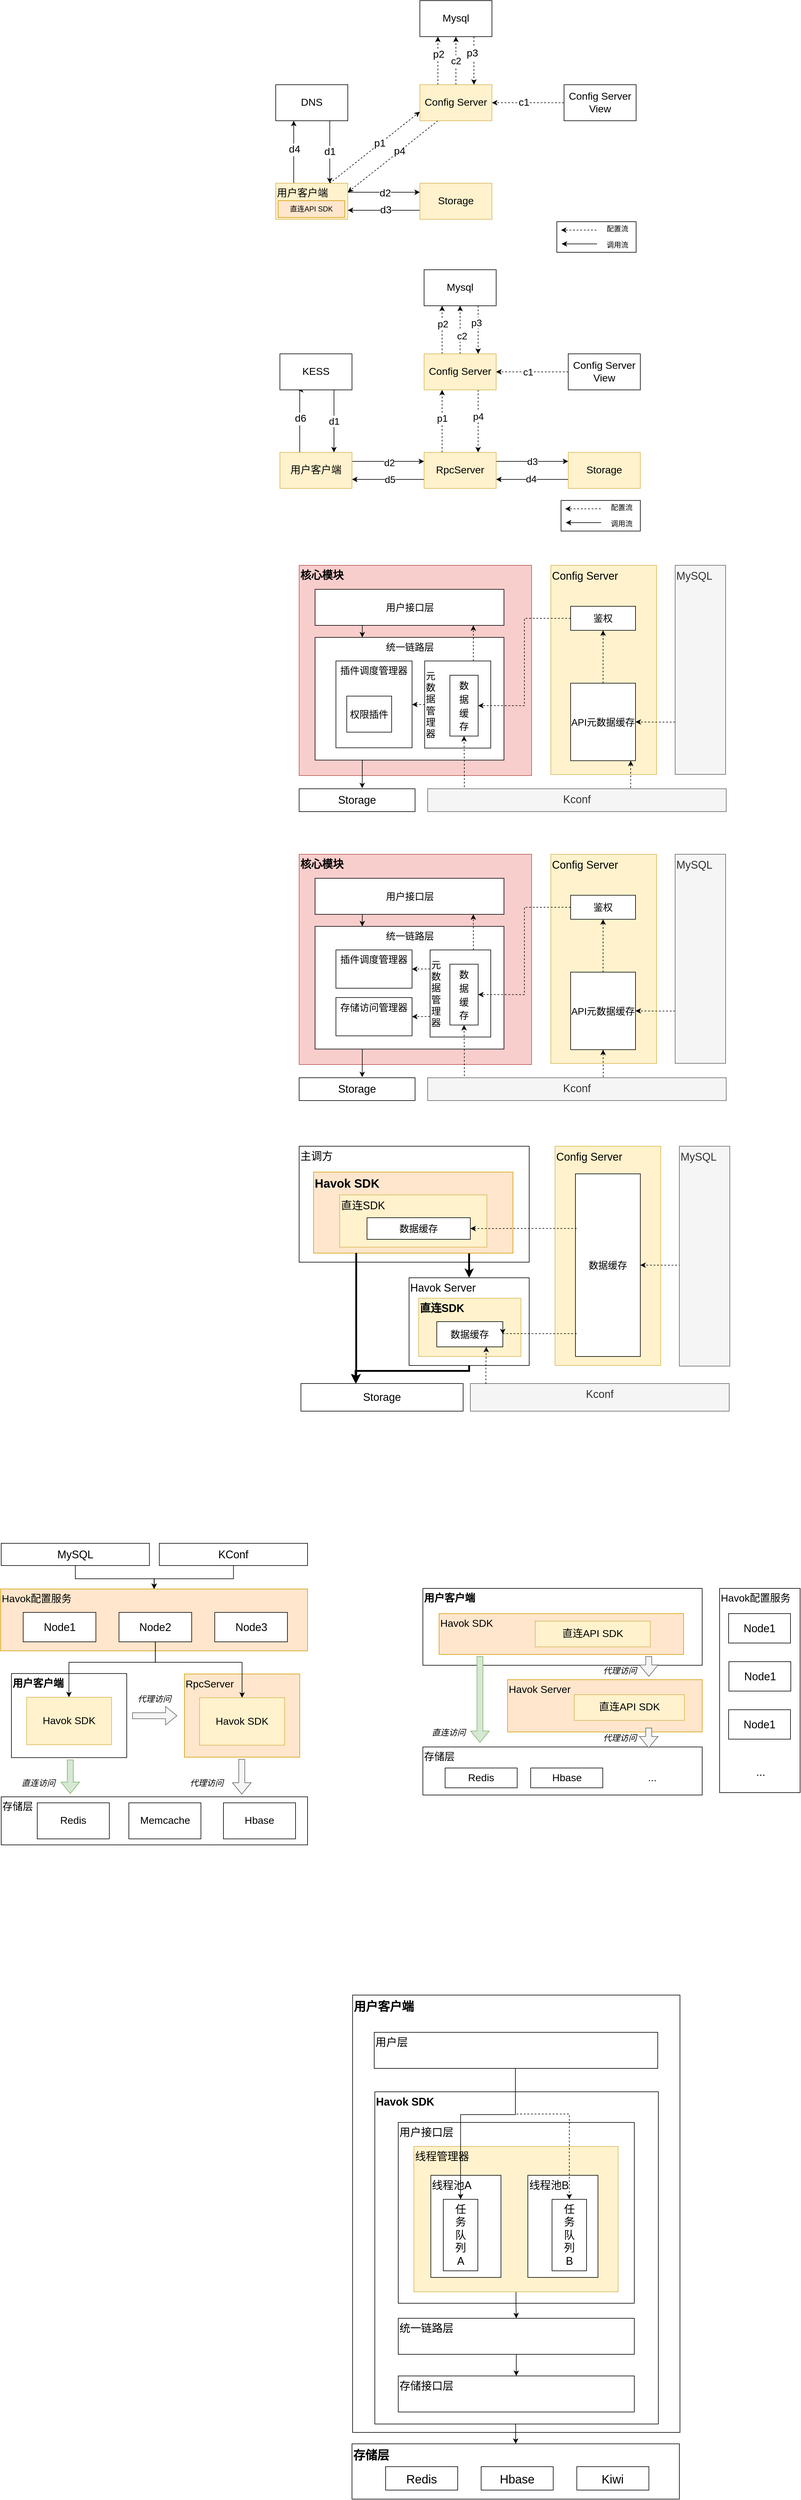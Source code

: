 <mxfile version="17.4.6" type="github">
  <diagram id="6a731a19-8d31-9384-78a2-239565b7b9f0" name="Page-1">
    <mxGraphModel dx="2327" dy="905" grid="0" gridSize="10" guides="1" tooltips="1" connect="1" arrows="1" fold="1" page="0" pageScale="1" pageWidth="1169" pageHeight="827" background="none" math="0" shadow="0">
      <root>
        <mxCell id="0" />
        <mxCell id="1" parent="0" />
        <mxCell id="6o36U2D6VR-3sPyrgqZQ-185" value="用户客户端" style="rounded=0;whiteSpace=wrap;html=1;fontSize=20;verticalAlign=top;fontStyle=1;align=left;" vertex="1" parent="1">
          <mxGeometry x="134" y="3327" width="545" height="728" as="geometry" />
        </mxCell>
        <mxCell id="6o36U2D6VR-3sPyrgqZQ-184" style="edgeStyle=orthogonalEdgeStyle;rounded=0;orthogonalLoop=1;jettySize=auto;html=1;exitX=0.5;exitY=1;exitDx=0;exitDy=0;entryX=0.5;entryY=0;entryDx=0;entryDy=0;fontSize=18;strokeWidth=1;" edge="1" parent="1" source="6o36U2D6VR-3sPyrgqZQ-182" target="6o36U2D6VR-3sPyrgqZQ-183">
          <mxGeometry relative="1" as="geometry" />
        </mxCell>
        <mxCell id="6o36U2D6VR-3sPyrgqZQ-182" value="&lt;b&gt;Havok SDK&lt;/b&gt;" style="rounded=0;whiteSpace=wrap;html=1;fontSize=18;verticalAlign=top;align=left;" vertex="1" parent="1">
          <mxGeometry x="171" y="3488" width="472" height="553" as="geometry" />
        </mxCell>
        <mxCell id="6o36U2D6VR-3sPyrgqZQ-162" value="用户接口层" style="rounded=0;whiteSpace=wrap;html=1;fontSize=18;verticalAlign=top;align=left;" vertex="1" parent="1">
          <mxGeometry x="210" y="3539" width="393" height="301" as="geometry" />
        </mxCell>
        <mxCell id="6o36U2D6VR-3sPyrgqZQ-83" value="主调方" style="rounded=0;whiteSpace=wrap;html=1;fontSize=18;align=left;verticalAlign=top;" vertex="1" parent="1">
          <mxGeometry x="45" y="1914" width="383" height="193" as="geometry" />
        </mxCell>
        <mxCell id="ny1TaBV2R8IBMffitDcm-5" value="" style="rounded=0;whiteSpace=wrap;html=1;" parent="1" vertex="1">
          <mxGeometry x="481" y="839" width="132" height="51" as="geometry" />
        </mxCell>
        <mxCell id="wBIS5orwxucfIh2n_rTm-1786" style="edgeStyle=orthogonalEdgeStyle;rounded=0;orthogonalLoop=1;jettySize=auto;html=1;exitX=0.25;exitY=0;exitDx=0;exitDy=0;entryX=0.25;entryY=1;entryDx=0;entryDy=0;fontSize=17;" parent="1" source="wBIS5orwxucfIh2n_rTm-1779" target="wBIS5orwxucfIh2n_rTm-1780" edge="1">
          <mxGeometry relative="1" as="geometry" />
        </mxCell>
        <mxCell id="wBIS5orwxucfIh2n_rTm-1798" value="d4" style="edgeLabel;html=1;align=center;verticalAlign=middle;resizable=0;points=[];fontSize=17;" parent="wBIS5orwxucfIh2n_rTm-1786" vertex="1" connectable="0">
          <mxGeometry x="0.077" y="-1" relative="1" as="geometry">
            <mxPoint as="offset" />
          </mxGeometry>
        </mxCell>
        <mxCell id="wBIS5orwxucfIh2n_rTm-1788" style="edgeStyle=orthogonalEdgeStyle;rounded=0;orthogonalLoop=1;jettySize=auto;html=1;exitX=1;exitY=0.25;exitDx=0;exitDy=0;entryX=0;entryY=0.25;entryDx=0;entryDy=0;fontSize=17;" parent="1" source="wBIS5orwxucfIh2n_rTm-1779" target="wBIS5orwxucfIh2n_rTm-1782" edge="1">
          <mxGeometry relative="1" as="geometry" />
        </mxCell>
        <mxCell id="wBIS5orwxucfIh2n_rTm-1804" value="d2" style="edgeLabel;html=1;align=center;verticalAlign=middle;resizable=0;points=[];fontSize=17;" parent="wBIS5orwxucfIh2n_rTm-1788" vertex="1" connectable="0">
          <mxGeometry x="0.033" y="-2" relative="1" as="geometry">
            <mxPoint as="offset" />
          </mxGeometry>
        </mxCell>
        <mxCell id="wBIS5orwxucfIh2n_rTm-1790" style="rounded=0;orthogonalLoop=1;jettySize=auto;html=1;exitX=0.75;exitY=0;exitDx=0;exitDy=0;entryX=0;entryY=0.75;entryDx=0;entryDy=0;fontSize=17;dashed=1;" parent="1" source="wBIS5orwxucfIh2n_rTm-1779" target="wBIS5orwxucfIh2n_rTm-1781" edge="1">
          <mxGeometry relative="1" as="geometry" />
        </mxCell>
        <mxCell id="wBIS5orwxucfIh2n_rTm-1799" value="p1" style="edgeLabel;html=1;align=center;verticalAlign=middle;resizable=0;points=[];fontSize=17;" parent="wBIS5orwxucfIh2n_rTm-1790" vertex="1" connectable="0">
          <mxGeometry x="0.108" relative="1" as="geometry">
            <mxPoint as="offset" />
          </mxGeometry>
        </mxCell>
        <mxCell id="wBIS5orwxucfIh2n_rTm-1779" value="用户客户端" style="rounded=0;whiteSpace=wrap;html=1;fontSize=17;fillColor=#fff2cc;strokeColor=#d6b656;verticalAlign=top;align=left;" parent="1" vertex="1">
          <mxGeometry x="6" y="311" width="120" height="60" as="geometry" />
        </mxCell>
        <mxCell id="wBIS5orwxucfIh2n_rTm-1793" value="d1" style="edgeStyle=none;rounded=0;orthogonalLoop=1;jettySize=auto;html=1;exitX=0.75;exitY=1;exitDx=0;exitDy=0;entryX=0.75;entryY=0;entryDx=0;entryDy=0;fontSize=17;" parent="1" source="wBIS5orwxucfIh2n_rTm-1780" target="wBIS5orwxucfIh2n_rTm-1779" edge="1">
          <mxGeometry relative="1" as="geometry" />
        </mxCell>
        <mxCell id="wBIS5orwxucfIh2n_rTm-1780" value="DNS" style="rounded=0;whiteSpace=wrap;html=1;fontSize=17;" parent="1" vertex="1">
          <mxGeometry x="6" y="147" width="120" height="60" as="geometry" />
        </mxCell>
        <mxCell id="wBIS5orwxucfIh2n_rTm-1791" style="edgeStyle=none;rounded=0;orthogonalLoop=1;jettySize=auto;html=1;exitX=0.25;exitY=1;exitDx=0;exitDy=0;entryX=1;entryY=0.25;entryDx=0;entryDy=0;fontSize=17;dashed=1;" parent="1" source="wBIS5orwxucfIh2n_rTm-1781" target="wBIS5orwxucfIh2n_rTm-1779" edge="1">
          <mxGeometry relative="1" as="geometry" />
        </mxCell>
        <mxCell id="wBIS5orwxucfIh2n_rTm-1803" value="p4" style="edgeLabel;html=1;align=center;verticalAlign=middle;resizable=0;points=[];fontSize=17;" parent="wBIS5orwxucfIh2n_rTm-1791" vertex="1" connectable="0">
          <mxGeometry x="-0.137" relative="1" as="geometry">
            <mxPoint y="-1" as="offset" />
          </mxGeometry>
        </mxCell>
        <mxCell id="wBIS5orwxucfIh2n_rTm-1794" style="edgeStyle=none;rounded=0;orthogonalLoop=1;jettySize=auto;html=1;exitX=0.25;exitY=0;exitDx=0;exitDy=0;entryX=0.25;entryY=1;entryDx=0;entryDy=0;fontSize=17;dashed=1;" parent="1" source="wBIS5orwxucfIh2n_rTm-1781" target="wBIS5orwxucfIh2n_rTm-1784" edge="1">
          <mxGeometry relative="1" as="geometry" />
        </mxCell>
        <mxCell id="wBIS5orwxucfIh2n_rTm-1801" value="p2" style="edgeLabel;html=1;align=center;verticalAlign=middle;resizable=0;points=[];fontSize=17;" parent="wBIS5orwxucfIh2n_rTm-1794" vertex="1" connectable="0">
          <mxGeometry x="0.25" y="-1" relative="1" as="geometry">
            <mxPoint as="offset" />
          </mxGeometry>
        </mxCell>
        <mxCell id="ny1TaBV2R8IBMffitDcm-15" value="c2" style="edgeStyle=orthogonalEdgeStyle;rounded=0;orthogonalLoop=1;jettySize=auto;html=1;entryX=0.5;entryY=1;entryDx=0;entryDy=0;dashed=1;fontSize=16;strokeColor=#000000;" parent="1" source="wBIS5orwxucfIh2n_rTm-1781" target="wBIS5orwxucfIh2n_rTm-1784" edge="1">
          <mxGeometry relative="1" as="geometry">
            <Array as="points">
              <mxPoint x="306" y="99" />
              <mxPoint x="306" y="99" />
            </Array>
          </mxGeometry>
        </mxCell>
        <mxCell id="wBIS5orwxucfIh2n_rTm-1781" value="Config Server" style="rounded=0;whiteSpace=wrap;html=1;fontSize=17;fillColor=#fff2cc;strokeColor=#d6b656;" parent="1" vertex="1">
          <mxGeometry x="246" y="147" width="120" height="60" as="geometry" />
        </mxCell>
        <mxCell id="wBIS5orwxucfIh2n_rTm-1789" style="edgeStyle=orthogonalEdgeStyle;rounded=0;orthogonalLoop=1;jettySize=auto;html=1;exitX=0;exitY=0.75;exitDx=0;exitDy=0;entryX=1;entryY=0.75;entryDx=0;entryDy=0;fontSize=17;" parent="1" source="wBIS5orwxucfIh2n_rTm-1782" target="wBIS5orwxucfIh2n_rTm-1779" edge="1">
          <mxGeometry relative="1" as="geometry" />
        </mxCell>
        <mxCell id="wBIS5orwxucfIh2n_rTm-1805" value="d3" style="edgeLabel;html=1;align=center;verticalAlign=middle;resizable=0;points=[];fontSize=17;" parent="wBIS5orwxucfIh2n_rTm-1789" vertex="1" connectable="0">
          <mxGeometry x="-0.05" relative="1" as="geometry">
            <mxPoint as="offset" />
          </mxGeometry>
        </mxCell>
        <mxCell id="wBIS5orwxucfIh2n_rTm-1782" value="Storage" style="rounded=0;whiteSpace=wrap;html=1;fontSize=17;fillColor=#fff2cc;strokeColor=#d6b656;" parent="1" vertex="1">
          <mxGeometry x="246" y="311" width="120" height="60" as="geometry" />
        </mxCell>
        <mxCell id="wBIS5orwxucfIh2n_rTm-1797" style="edgeStyle=none;rounded=0;orthogonalLoop=1;jettySize=auto;html=1;exitX=0;exitY=0.5;exitDx=0;exitDy=0;entryX=1;entryY=0.5;entryDx=0;entryDy=0;fontSize=17;dashed=1;" parent="1" source="wBIS5orwxucfIh2n_rTm-1783" target="wBIS5orwxucfIh2n_rTm-1781" edge="1">
          <mxGeometry relative="1" as="geometry" />
        </mxCell>
        <mxCell id="wBIS5orwxucfIh2n_rTm-1807" value="c1" style="edgeLabel;html=1;align=center;verticalAlign=middle;resizable=0;points=[];fontSize=17;" parent="wBIS5orwxucfIh2n_rTm-1797" vertex="1" connectable="0">
          <mxGeometry x="0.117" relative="1" as="geometry">
            <mxPoint as="offset" />
          </mxGeometry>
        </mxCell>
        <mxCell id="wBIS5orwxucfIh2n_rTm-1783" value="Config Server View" style="rounded=0;whiteSpace=wrap;html=1;fontSize=17;" parent="1" vertex="1">
          <mxGeometry x="486" y="147" width="120" height="60" as="geometry" />
        </mxCell>
        <mxCell id="wBIS5orwxucfIh2n_rTm-1795" style="edgeStyle=none;rounded=0;orthogonalLoop=1;jettySize=auto;html=1;exitX=0.75;exitY=1;exitDx=0;exitDy=0;entryX=0.75;entryY=0;entryDx=0;entryDy=0;fontSize=17;dashed=1;" parent="1" source="wBIS5orwxucfIh2n_rTm-1784" target="wBIS5orwxucfIh2n_rTm-1781" edge="1">
          <mxGeometry relative="1" as="geometry" />
        </mxCell>
        <mxCell id="wBIS5orwxucfIh2n_rTm-1802" value="p3" style="edgeLabel;html=1;align=center;verticalAlign=middle;resizable=0;points=[];fontSize=17;" parent="wBIS5orwxucfIh2n_rTm-1795" vertex="1" connectable="0">
          <mxGeometry x="-0.3" y="-3" relative="1" as="geometry">
            <mxPoint as="offset" />
          </mxGeometry>
        </mxCell>
        <mxCell id="wBIS5orwxucfIh2n_rTm-1784" value="Mysql" style="rounded=0;whiteSpace=wrap;html=1;fontSize=17;" parent="1" vertex="1">
          <mxGeometry x="246" y="7" width="120" height="60" as="geometry" />
        </mxCell>
        <mxCell id="wBIS5orwxucfIh2n_rTm-1808" style="edgeStyle=orthogonalEdgeStyle;rounded=0;orthogonalLoop=1;jettySize=auto;html=1;exitX=0.25;exitY=0;exitDx=0;exitDy=0;entryX=0.25;entryY=1;entryDx=0;entryDy=0;fontSize=17;" parent="1" source="wBIS5orwxucfIh2n_rTm-1814" target="wBIS5orwxucfIh2n_rTm-1816" edge="1">
          <mxGeometry relative="1" as="geometry">
            <Array as="points">
              <mxPoint x="46" y="759" />
              <mxPoint x="46" y="655" />
            </Array>
          </mxGeometry>
        </mxCell>
        <mxCell id="wBIS5orwxucfIh2n_rTm-1809" value="d6" style="edgeLabel;html=1;align=center;verticalAlign=middle;resizable=0;points=[];fontSize=17;" parent="wBIS5orwxucfIh2n_rTm-1808" vertex="1" connectable="0">
          <mxGeometry x="0.077" y="-1" relative="1" as="geometry">
            <mxPoint as="offset" />
          </mxGeometry>
        </mxCell>
        <mxCell id="wBIS5orwxucfIh2n_rTm-1810" style="edgeStyle=orthogonalEdgeStyle;rounded=0;orthogonalLoop=1;jettySize=auto;html=1;exitX=1;exitY=0.25;exitDx=0;exitDy=0;entryX=0;entryY=0.25;entryDx=0;entryDy=0;fontSize=17;" parent="1" source="wBIS5orwxucfIh2n_rTm-1814" target="wBIS5orwxucfIh2n_rTm-1824" edge="1">
          <mxGeometry relative="1" as="geometry" />
        </mxCell>
        <mxCell id="wBIS5orwxucfIh2n_rTm-1811" value="d2" style="edgeLabel;html=1;align=center;verticalAlign=middle;resizable=0;points=[];fontSize=16;" parent="wBIS5orwxucfIh2n_rTm-1810" vertex="1" connectable="0">
          <mxGeometry x="0.033" y="-2" relative="1" as="geometry">
            <mxPoint as="offset" />
          </mxGeometry>
        </mxCell>
        <mxCell id="wBIS5orwxucfIh2n_rTm-1812" style="rounded=0;orthogonalLoop=1;jettySize=auto;html=1;exitX=0.25;exitY=0;exitDx=0;exitDy=0;entryX=0.25;entryY=1;entryDx=0;entryDy=0;fontSize=17;dashed=1;" parent="1" source="wBIS5orwxucfIh2n_rTm-1824" target="wBIS5orwxucfIh2n_rTm-1821" edge="1">
          <mxGeometry relative="1" as="geometry" />
        </mxCell>
        <mxCell id="wBIS5orwxucfIh2n_rTm-1813" value="p1" style="edgeLabel;html=1;align=center;verticalAlign=middle;resizable=0;points=[];fontSize=16;" parent="wBIS5orwxucfIh2n_rTm-1812" vertex="1" connectable="0">
          <mxGeometry x="0.108" relative="1" as="geometry">
            <mxPoint as="offset" />
          </mxGeometry>
        </mxCell>
        <mxCell id="wBIS5orwxucfIh2n_rTm-1814" value="用户客户端" style="rounded=0;whiteSpace=wrap;html=1;fontSize=17;fillColor=#fff2cc;strokeColor=#d6b656;" parent="1" vertex="1">
          <mxGeometry x="13" y="759" width="120" height="60" as="geometry" />
        </mxCell>
        <mxCell id="wBIS5orwxucfIh2n_rTm-1815" value="d1" style="edgeStyle=none;rounded=0;orthogonalLoop=1;jettySize=auto;html=1;exitX=0.75;exitY=1;exitDx=0;exitDy=0;entryX=0.75;entryY=0;entryDx=0;entryDy=0;fontSize=16;" parent="1" source="wBIS5orwxucfIh2n_rTm-1816" target="wBIS5orwxucfIh2n_rTm-1814" edge="1">
          <mxGeometry relative="1" as="geometry" />
        </mxCell>
        <mxCell id="wBIS5orwxucfIh2n_rTm-1816" value="KESS" style="rounded=0;whiteSpace=wrap;html=1;fontSize=17;" parent="1" vertex="1">
          <mxGeometry x="13" y="595" width="120" height="60" as="geometry" />
        </mxCell>
        <mxCell id="wBIS5orwxucfIh2n_rTm-1817" style="edgeStyle=none;rounded=0;orthogonalLoop=1;jettySize=auto;html=1;exitX=0.75;exitY=1;exitDx=0;exitDy=0;entryX=0.75;entryY=0;entryDx=0;entryDy=0;fontSize=17;dashed=1;" parent="1" source="wBIS5orwxucfIh2n_rTm-1821" target="wBIS5orwxucfIh2n_rTm-1824" edge="1">
          <mxGeometry relative="1" as="geometry" />
        </mxCell>
        <mxCell id="wBIS5orwxucfIh2n_rTm-1818" value="p4" style="edgeLabel;html=1;align=center;verticalAlign=middle;resizable=0;points=[];fontSize=16;" parent="wBIS5orwxucfIh2n_rTm-1817" vertex="1" connectable="0">
          <mxGeometry x="-0.137" relative="1" as="geometry">
            <mxPoint y="-1" as="offset" />
          </mxGeometry>
        </mxCell>
        <mxCell id="wBIS5orwxucfIh2n_rTm-1819" style="edgeStyle=none;rounded=0;orthogonalLoop=1;jettySize=auto;html=1;exitX=0.25;exitY=0;exitDx=0;exitDy=0;entryX=0.25;entryY=1;entryDx=0;entryDy=0;fontSize=17;fillColor=#0050ef;strokeColor=#000000;dashed=1;" parent="1" source="wBIS5orwxucfIh2n_rTm-1821" target="wBIS5orwxucfIh2n_rTm-1830" edge="1">
          <mxGeometry relative="1" as="geometry" />
        </mxCell>
        <mxCell id="wBIS5orwxucfIh2n_rTm-1820" value="p2" style="edgeLabel;html=1;align=center;verticalAlign=middle;resizable=0;points=[];fontSize=16;" parent="wBIS5orwxucfIh2n_rTm-1819" vertex="1" connectable="0">
          <mxGeometry x="0.25" y="-1" relative="1" as="geometry">
            <mxPoint as="offset" />
          </mxGeometry>
        </mxCell>
        <mxCell id="ny1TaBV2R8IBMffitDcm-13" style="edgeStyle=orthogonalEdgeStyle;rounded=0;orthogonalLoop=1;jettySize=auto;html=1;entryX=0.5;entryY=1;entryDx=0;entryDy=0;dashed=1;fontSize=16;strokeColor=#000000;" parent="1" source="wBIS5orwxucfIh2n_rTm-1821" target="wBIS5orwxucfIh2n_rTm-1830" edge="1">
          <mxGeometry relative="1" as="geometry" />
        </mxCell>
        <mxCell id="ny1TaBV2R8IBMffitDcm-14" value="c2" style="edgeLabel;html=1;align=center;verticalAlign=middle;resizable=0;points=[];fontSize=16;" parent="ny1TaBV2R8IBMffitDcm-13" vertex="1" connectable="0">
          <mxGeometry x="-0.212" y="-3" relative="1" as="geometry">
            <mxPoint y="1" as="offset" />
          </mxGeometry>
        </mxCell>
        <mxCell id="wBIS5orwxucfIh2n_rTm-1821" value="Config Server" style="rounded=0;whiteSpace=wrap;html=1;fontSize=17;fillColor=#fff2cc;strokeColor=#d6b656;" parent="1" vertex="1">
          <mxGeometry x="253" y="595" width="120" height="60" as="geometry" />
        </mxCell>
        <mxCell id="wBIS5orwxucfIh2n_rTm-1822" style="edgeStyle=orthogonalEdgeStyle;rounded=0;orthogonalLoop=1;jettySize=auto;html=1;exitX=0;exitY=0.75;exitDx=0;exitDy=0;entryX=1;entryY=0.75;entryDx=0;entryDy=0;fontSize=17;" parent="1" source="wBIS5orwxucfIh2n_rTm-1824" target="wBIS5orwxucfIh2n_rTm-1814" edge="1">
          <mxGeometry relative="1" as="geometry" />
        </mxCell>
        <mxCell id="wBIS5orwxucfIh2n_rTm-1823" value="d5" style="edgeLabel;html=1;align=center;verticalAlign=middle;resizable=0;points=[];fontSize=16;" parent="wBIS5orwxucfIh2n_rTm-1822" vertex="1" connectable="0">
          <mxGeometry x="-0.05" relative="1" as="geometry">
            <mxPoint as="offset" />
          </mxGeometry>
        </mxCell>
        <mxCell id="wBIS5orwxucfIh2n_rTm-1832" value="d3" style="edgeStyle=none;rounded=0;orthogonalLoop=1;jettySize=auto;html=1;exitX=1;exitY=0.25;exitDx=0;exitDy=0;entryX=0;entryY=0.25;entryDx=0;entryDy=0;fontSize=16;" parent="1" source="wBIS5orwxucfIh2n_rTm-1824" target="wBIS5orwxucfIh2n_rTm-1831" edge="1">
          <mxGeometry relative="1" as="geometry" />
        </mxCell>
        <mxCell id="wBIS5orwxucfIh2n_rTm-1824" value="RpcServer" style="rounded=0;whiteSpace=wrap;html=1;fontSize=17;fillColor=#fff2cc;strokeColor=#d6b656;" parent="1" vertex="1">
          <mxGeometry x="253" y="759" width="120" height="60" as="geometry" />
        </mxCell>
        <mxCell id="wBIS5orwxucfIh2n_rTm-1825" style="edgeStyle=none;rounded=0;orthogonalLoop=1;jettySize=auto;html=1;exitX=0;exitY=0.5;exitDx=0;exitDy=0;entryX=1;entryY=0.5;entryDx=0;entryDy=0;fontSize=17;dashed=1;" parent="1" source="wBIS5orwxucfIh2n_rTm-1827" target="wBIS5orwxucfIh2n_rTm-1821" edge="1">
          <mxGeometry relative="1" as="geometry" />
        </mxCell>
        <mxCell id="wBIS5orwxucfIh2n_rTm-1826" value="c1" style="edgeLabel;html=1;align=center;verticalAlign=middle;resizable=0;points=[];fontSize=16;" parent="wBIS5orwxucfIh2n_rTm-1825" vertex="1" connectable="0">
          <mxGeometry x="0.117" relative="1" as="geometry">
            <mxPoint as="offset" />
          </mxGeometry>
        </mxCell>
        <mxCell id="wBIS5orwxucfIh2n_rTm-1827" value="Config Server View" style="rounded=0;whiteSpace=wrap;html=1;fontSize=17;" parent="1" vertex="1">
          <mxGeometry x="493" y="595" width="120" height="60" as="geometry" />
        </mxCell>
        <mxCell id="wBIS5orwxucfIh2n_rTm-1828" style="edgeStyle=none;rounded=0;orthogonalLoop=1;jettySize=auto;html=1;exitX=0.75;exitY=1;exitDx=0;exitDy=0;entryX=0.75;entryY=0;entryDx=0;entryDy=0;fontSize=17;dashed=1;" parent="1" source="wBIS5orwxucfIh2n_rTm-1830" target="wBIS5orwxucfIh2n_rTm-1821" edge="1">
          <mxGeometry relative="1" as="geometry" />
        </mxCell>
        <mxCell id="wBIS5orwxucfIh2n_rTm-1829" value="p3" style="edgeLabel;html=1;align=center;verticalAlign=middle;resizable=0;points=[];fontSize=16;" parent="wBIS5orwxucfIh2n_rTm-1828" vertex="1" connectable="0">
          <mxGeometry x="-0.3" y="-3" relative="1" as="geometry">
            <mxPoint as="offset" />
          </mxGeometry>
        </mxCell>
        <mxCell id="wBIS5orwxucfIh2n_rTm-1830" value="Mysql" style="rounded=0;whiteSpace=wrap;html=1;fontSize=17;" parent="1" vertex="1">
          <mxGeometry x="253" y="455" width="120" height="60" as="geometry" />
        </mxCell>
        <mxCell id="wBIS5orwxucfIh2n_rTm-1833" style="edgeStyle=none;rounded=0;orthogonalLoop=1;jettySize=auto;html=1;exitX=0;exitY=0.75;exitDx=0;exitDy=0;entryX=1;entryY=0.75;entryDx=0;entryDy=0;fontSize=17;" parent="1" source="wBIS5orwxucfIh2n_rTm-1831" target="wBIS5orwxucfIh2n_rTm-1824" edge="1">
          <mxGeometry relative="1" as="geometry" />
        </mxCell>
        <mxCell id="ny1TaBV2R8IBMffitDcm-11" value="4" style="edgeLabel;html=1;align=center;verticalAlign=middle;resizable=0;points=[];" parent="wBIS5orwxucfIh2n_rTm-1833" vertex="1" connectable="0">
          <mxGeometry x="-0.017" y="-1" relative="1" as="geometry">
            <mxPoint as="offset" />
          </mxGeometry>
        </mxCell>
        <mxCell id="ny1TaBV2R8IBMffitDcm-12" value="&lt;font style=&quot;font-size: 16px&quot;&gt;d4&lt;/font&gt;" style="edgeLabel;html=1;align=center;verticalAlign=middle;resizable=0;points=[];" parent="wBIS5orwxucfIh2n_rTm-1833" vertex="1" connectable="0">
          <mxGeometry x="0.033" y="-1" relative="1" as="geometry">
            <mxPoint as="offset" />
          </mxGeometry>
        </mxCell>
        <mxCell id="wBIS5orwxucfIh2n_rTm-1831" value="Storage" style="rounded=0;whiteSpace=wrap;html=1;fontSize=17;fillColor=#fff2cc;strokeColor=#d6b656;" parent="1" vertex="1">
          <mxGeometry x="493" y="759" width="120" height="60" as="geometry" />
        </mxCell>
        <mxCell id="2zhPAoutdUb0682FN-6X-1" value="直连API SDK" style="rounded=0;whiteSpace=wrap;html=1;fillColor=#ffe6cc;strokeColor=#d79b00;" parent="1" vertex="1">
          <mxGeometry x="10" y="340" width="111" height="28" as="geometry" />
        </mxCell>
        <mxCell id="ny1TaBV2R8IBMffitDcm-1" value="" style="endArrow=classic;html=1;rounded=0;dashed=1;strokeColor=#000000;" parent="1" edge="1">
          <mxGeometry width="50" height="50" relative="1" as="geometry">
            <mxPoint x="547" y="853" as="sourcePoint" />
            <mxPoint x="488" y="853" as="targetPoint" />
          </mxGeometry>
        </mxCell>
        <mxCell id="ny1TaBV2R8IBMffitDcm-2" value="" style="endArrow=classic;html=1;rounded=0;strokeColor=#000000;" parent="1" edge="1">
          <mxGeometry width="50" height="50" relative="1" as="geometry">
            <mxPoint x="548" y="876" as="sourcePoint" />
            <mxPoint x="489" y="876" as="targetPoint" />
          </mxGeometry>
        </mxCell>
        <mxCell id="ny1TaBV2R8IBMffitDcm-3" value="配置流" style="text;html=1;strokeColor=none;fillColor=none;align=center;verticalAlign=middle;whiteSpace=wrap;rounded=0;" parent="1" vertex="1">
          <mxGeometry x="552" y="836" width="60" height="30" as="geometry" />
        </mxCell>
        <mxCell id="ny1TaBV2R8IBMffitDcm-4" value="调用流" style="text;html=1;strokeColor=none;fillColor=none;align=center;verticalAlign=middle;whiteSpace=wrap;rounded=0;" parent="1" vertex="1">
          <mxGeometry x="552" y="863" width="60" height="30" as="geometry" />
        </mxCell>
        <mxCell id="ny1TaBV2R8IBMffitDcm-6" value="" style="rounded=0;whiteSpace=wrap;html=1;" parent="1" vertex="1">
          <mxGeometry x="474" y="375" width="132" height="51" as="geometry" />
        </mxCell>
        <mxCell id="ny1TaBV2R8IBMffitDcm-7" value="" style="endArrow=classic;html=1;rounded=0;dashed=1;strokeColor=#000000;" parent="1" edge="1">
          <mxGeometry width="50" height="50" relative="1" as="geometry">
            <mxPoint x="540" y="389" as="sourcePoint" />
            <mxPoint x="481" y="389" as="targetPoint" />
          </mxGeometry>
        </mxCell>
        <mxCell id="ny1TaBV2R8IBMffitDcm-8" value="" style="endArrow=classic;html=1;rounded=0;strokeColor=#000000;" parent="1" edge="1">
          <mxGeometry width="50" height="50" relative="1" as="geometry">
            <mxPoint x="541" y="412" as="sourcePoint" />
            <mxPoint x="482" y="412" as="targetPoint" />
          </mxGeometry>
        </mxCell>
        <mxCell id="ny1TaBV2R8IBMffitDcm-9" value="配置流" style="text;html=1;strokeColor=none;fillColor=none;align=center;verticalAlign=middle;whiteSpace=wrap;rounded=0;" parent="1" vertex="1">
          <mxGeometry x="545" y="372" width="60" height="30" as="geometry" />
        </mxCell>
        <mxCell id="ny1TaBV2R8IBMffitDcm-10" value="调用流" style="text;html=1;strokeColor=none;fillColor=none;align=center;verticalAlign=middle;whiteSpace=wrap;rounded=0;" parent="1" vertex="1">
          <mxGeometry x="545" y="399" width="60" height="30" as="geometry" />
        </mxCell>
        <mxCell id="6o36U2D6VR-3sPyrgqZQ-1" value="&lt;font style=&quot;font-size: 18px&quot;&gt;Config Server&lt;/font&gt;" style="rounded=0;whiteSpace=wrap;html=1;fontSize=19;verticalAlign=top;fillColor=#fff2cc;strokeColor=#d6b656;align=left;" vertex="1" parent="1">
          <mxGeometry x="464" y="947" width="176" height="348.25" as="geometry" />
        </mxCell>
        <mxCell id="6o36U2D6VR-3sPyrgqZQ-2" value="&lt;font style=&quot;font-size: 16px&quot;&gt;鉴权&lt;/font&gt;" style="rounded=0;whiteSpace=wrap;html=1;fontSize=19;" vertex="1" parent="1">
          <mxGeometry x="497" y="1015.25" width="108" height="40" as="geometry" />
        </mxCell>
        <mxCell id="6o36U2D6VR-3sPyrgqZQ-3" style="edgeStyle=orthogonalEdgeStyle;rounded=0;orthogonalLoop=1;jettySize=auto;html=1;fontSize=18;startArrow=none;startFill=0;endArrow=classic;endFill=1;dashed=1;" edge="1" parent="1" source="6o36U2D6VR-3sPyrgqZQ-4" target="6o36U2D6VR-3sPyrgqZQ-2">
          <mxGeometry relative="1" as="geometry" />
        </mxCell>
        <mxCell id="6o36U2D6VR-3sPyrgqZQ-4" value="&lt;span style=&quot;font-size: 16px&quot;&gt;API元数据缓存&lt;/span&gt;" style="rounded=0;whiteSpace=wrap;html=1;fontSize=19;" vertex="1" parent="1">
          <mxGeometry x="497" y="1143.25" width="108" height="129" as="geometry" />
        </mxCell>
        <mxCell id="6o36U2D6VR-3sPyrgqZQ-5" value="核心模块" style="rounded=0;whiteSpace=wrap;html=1;verticalAlign=top;align=left;fontSize=18;fontStyle=1;fillColor=#f8cecc;strokeColor=#b85450;" vertex="1" parent="1">
          <mxGeometry x="45" y="947" width="387" height="350" as="geometry" />
        </mxCell>
        <mxCell id="6o36U2D6VR-3sPyrgqZQ-30" style="edgeStyle=orthogonalEdgeStyle;rounded=0;orthogonalLoop=1;jettySize=auto;html=1;exitX=0.25;exitY=1;exitDx=0;exitDy=0;entryX=0.544;entryY=-0.026;entryDx=0;entryDy=0;entryPerimeter=0;fontSize=18;" edge="1" parent="1" source="6o36U2D6VR-3sPyrgqZQ-6" target="6o36U2D6VR-3sPyrgqZQ-25">
          <mxGeometry relative="1" as="geometry" />
        </mxCell>
        <mxCell id="6o36U2D6VR-3sPyrgqZQ-6" value="统一链路层" style="rounded=0;whiteSpace=wrap;html=1;verticalAlign=top;fontSize=16;" vertex="1" parent="1">
          <mxGeometry x="71.5" y="1067" width="314.5" height="204.25" as="geometry" />
        </mxCell>
        <mxCell id="6o36U2D6VR-3sPyrgqZQ-27" style="edgeStyle=orthogonalEdgeStyle;rounded=0;orthogonalLoop=1;jettySize=auto;html=1;exitX=0.25;exitY=1;exitDx=0;exitDy=0;entryX=0.25;entryY=0;entryDx=0;entryDy=0;" edge="1" parent="1" source="6o36U2D6VR-3sPyrgqZQ-7" target="6o36U2D6VR-3sPyrgqZQ-6">
          <mxGeometry relative="1" as="geometry" />
        </mxCell>
        <mxCell id="6o36U2D6VR-3sPyrgqZQ-7" value="用户接口层" style="rounded=0;whiteSpace=wrap;html=1;fontSize=16;" vertex="1" parent="1">
          <mxGeometry x="71.5" y="987" width="314.5" height="60" as="geometry" />
        </mxCell>
        <mxCell id="6o36U2D6VR-3sPyrgqZQ-8" style="edgeStyle=orthogonalEdgeStyle;rounded=0;orthogonalLoop=1;jettySize=auto;html=1;fontSize=16;startArrow=none;startFill=0;endArrow=classic;endFill=1;dashed=1;" edge="1" parent="1" source="6o36U2D6VR-3sPyrgqZQ-9" target="6o36U2D6VR-3sPyrgqZQ-7">
          <mxGeometry relative="1" as="geometry">
            <Array as="points">
              <mxPoint x="335" y="1064.25" />
              <mxPoint x="335" y="1064.25" />
            </Array>
          </mxGeometry>
        </mxCell>
        <mxCell id="6o36U2D6VR-3sPyrgqZQ-24" style="edgeStyle=orthogonalEdgeStyle;rounded=0;orthogonalLoop=1;jettySize=auto;html=1;exitX=0;exitY=0.5;exitDx=0;exitDy=0;entryX=1;entryY=0.5;entryDx=0;entryDy=0;dashed=1;" edge="1" parent="1" source="6o36U2D6VR-3sPyrgqZQ-9" target="6o36U2D6VR-3sPyrgqZQ-10">
          <mxGeometry relative="1" as="geometry" />
        </mxCell>
        <mxCell id="6o36U2D6VR-3sPyrgqZQ-9" value="&lt;font style=&quot;font-size: 16px;&quot;&gt;元&lt;br style=&quot;font-size: 16px;&quot;&gt;数&lt;br style=&quot;font-size: 16px;&quot;&gt;据&lt;br style=&quot;font-size: 16px;&quot;&gt;管&lt;br style=&quot;font-size: 16px;&quot;&gt;理&lt;br style=&quot;font-size: 16px;&quot;&gt;器&lt;/font&gt;" style="rounded=0;whiteSpace=wrap;html=1;fontSize=16;align=left;" vertex="1" parent="1">
          <mxGeometry x="254" y="1106.25" width="110" height="145" as="geometry" />
        </mxCell>
        <mxCell id="6o36U2D6VR-3sPyrgqZQ-10" value="&lt;font style=&quot;font-size: 16px;&quot;&gt;插件调度管理器&lt;/font&gt;" style="rounded=0;whiteSpace=wrap;html=1;fontSize=16;verticalAlign=top;" vertex="1" parent="1">
          <mxGeometry x="106.25" y="1106.25" width="126.75" height="144.5" as="geometry" />
        </mxCell>
        <mxCell id="6o36U2D6VR-3sPyrgqZQ-11" value="&lt;font style=&quot;font-size: 16px;&quot;&gt;权限插件&lt;/font&gt;" style="rounded=0;whiteSpace=wrap;html=1;fontSize=16;" vertex="1" parent="1">
          <mxGeometry x="124.25" y="1164.75" width="74.75" height="60" as="geometry" />
        </mxCell>
        <mxCell id="6o36U2D6VR-3sPyrgqZQ-16" style="edgeStyle=orthogonalEdgeStyle;rounded=0;orthogonalLoop=1;jettySize=auto;html=1;exitX=0;exitY=0.75;exitDx=0;exitDy=0;entryX=1;entryY=0.5;entryDx=0;entryDy=0;dashed=1;" edge="1" parent="1" source="6o36U2D6VR-3sPyrgqZQ-15" target="6o36U2D6VR-3sPyrgqZQ-4">
          <mxGeometry relative="1" as="geometry" />
        </mxCell>
        <mxCell id="6o36U2D6VR-3sPyrgqZQ-15" value="&lt;span style=&quot;font-size: 18px&quot;&gt;MySQL&lt;/span&gt;" style="rounded=0;whiteSpace=wrap;html=1;fontSize=19;verticalAlign=top;fillColor=#f5f5f5;strokeColor=#666666;fontColor=#333333;align=left;" vertex="1" parent="1">
          <mxGeometry x="671" y="947" width="84" height="348" as="geometry" />
        </mxCell>
        <mxCell id="6o36U2D6VR-3sPyrgqZQ-21" style="edgeStyle=orthogonalEdgeStyle;rounded=0;orthogonalLoop=1;jettySize=auto;html=1;exitX=0.08;exitY=0;exitDx=0;exitDy=0;dashed=1;exitPerimeter=0;entryX=0.5;entryY=1;entryDx=0;entryDy=0;" edge="1" parent="1" source="6o36U2D6VR-3sPyrgqZQ-18" target="6o36U2D6VR-3sPyrgqZQ-23">
          <mxGeometry relative="1" as="geometry">
            <Array as="points">
              <mxPoint x="320" y="1319" />
              <mxPoint x="320" y="1275" />
            </Array>
          </mxGeometry>
        </mxCell>
        <mxCell id="6o36U2D6VR-3sPyrgqZQ-22" style="edgeStyle=orthogonalEdgeStyle;rounded=0;orthogonalLoop=1;jettySize=auto;html=1;exitX=0.75;exitY=0;exitDx=0;exitDy=0;dashed=1;" edge="1" parent="1" source="6o36U2D6VR-3sPyrgqZQ-18" target="6o36U2D6VR-3sPyrgqZQ-4">
          <mxGeometry relative="1" as="geometry">
            <Array as="points">
              <mxPoint x="597" y="1337" />
            </Array>
          </mxGeometry>
        </mxCell>
        <mxCell id="6o36U2D6VR-3sPyrgqZQ-18" value="&lt;span style=&quot;font-size: 18px&quot;&gt;Kconf&lt;/span&gt;" style="rounded=0;whiteSpace=wrap;html=1;fontSize=19;verticalAlign=top;fillColor=#f5f5f5;strokeColor=#666666;fontColor=#333333;" vertex="1" parent="1">
          <mxGeometry x="259" y="1319" width="497" height="38" as="geometry" />
        </mxCell>
        <mxCell id="6o36U2D6VR-3sPyrgqZQ-23" value="&lt;span style=&quot;font-size: 16px&quot;&gt;数&lt;br&gt;据&lt;br&gt;缓&lt;br&gt;存&lt;/span&gt;" style="rounded=0;whiteSpace=wrap;html=1;fontSize=19;" vertex="1" parent="1">
          <mxGeometry x="296" y="1130" width="47" height="101.25" as="geometry" />
        </mxCell>
        <mxCell id="6o36U2D6VR-3sPyrgqZQ-25" value="&lt;font style=&quot;font-size: 18px&quot;&gt;Storage&lt;/font&gt;" style="rounded=0;whiteSpace=wrap;html=1;" vertex="1" parent="1">
          <mxGeometry x="45" y="1319" width="193" height="38" as="geometry" />
        </mxCell>
        <mxCell id="6o36U2D6VR-3sPyrgqZQ-31" style="edgeStyle=orthogonalEdgeStyle;rounded=0;orthogonalLoop=1;jettySize=auto;html=1;entryX=1;entryY=0.5;entryDx=0;entryDy=0;dashed=1;fontSize=18;" edge="1" parent="1" source="6o36U2D6VR-3sPyrgqZQ-2" target="6o36U2D6VR-3sPyrgqZQ-23">
          <mxGeometry relative="1" as="geometry" />
        </mxCell>
        <mxCell id="6o36U2D6VR-3sPyrgqZQ-32" value="&lt;font style=&quot;font-size: 18px&quot;&gt;Config Server&lt;/font&gt;" style="rounded=0;whiteSpace=wrap;html=1;fontSize=19;verticalAlign=top;fillColor=#fff2cc;strokeColor=#d6b656;align=left;" vertex="1" parent="1">
          <mxGeometry x="464" y="1428" width="176" height="348.25" as="geometry" />
        </mxCell>
        <mxCell id="6o36U2D6VR-3sPyrgqZQ-33" value="&lt;font style=&quot;font-size: 16px&quot;&gt;鉴权&lt;/font&gt;" style="rounded=0;whiteSpace=wrap;html=1;fontSize=19;" vertex="1" parent="1">
          <mxGeometry x="497" y="1496.25" width="108" height="40" as="geometry" />
        </mxCell>
        <mxCell id="6o36U2D6VR-3sPyrgqZQ-34" style="edgeStyle=orthogonalEdgeStyle;rounded=0;orthogonalLoop=1;jettySize=auto;html=1;fontSize=18;startArrow=none;startFill=0;endArrow=classic;endFill=1;dashed=1;" edge="1" parent="1" source="6o36U2D6VR-3sPyrgqZQ-35" target="6o36U2D6VR-3sPyrgqZQ-33">
          <mxGeometry relative="1" as="geometry" />
        </mxCell>
        <mxCell id="6o36U2D6VR-3sPyrgqZQ-35" value="&lt;span style=&quot;font-size: 16px&quot;&gt;API元数据缓存&lt;/span&gt;" style="rounded=0;whiteSpace=wrap;html=1;fontSize=19;" vertex="1" parent="1">
          <mxGeometry x="497" y="1624.25" width="108" height="129" as="geometry" />
        </mxCell>
        <mxCell id="6o36U2D6VR-3sPyrgqZQ-36" value="核心模块" style="rounded=0;whiteSpace=wrap;html=1;verticalAlign=top;align=left;fontSize=18;fontStyle=1;fillColor=#f8cecc;strokeColor=#b85450;" vertex="1" parent="1">
          <mxGeometry x="45" y="1428" width="387" height="350" as="geometry" />
        </mxCell>
        <mxCell id="6o36U2D6VR-3sPyrgqZQ-37" style="edgeStyle=orthogonalEdgeStyle;rounded=0;orthogonalLoop=1;jettySize=auto;html=1;exitX=0.25;exitY=1;exitDx=0;exitDy=0;entryX=0.544;entryY=-0.026;entryDx=0;entryDy=0;entryPerimeter=0;fontSize=18;" edge="1" parent="1" source="6o36U2D6VR-3sPyrgqZQ-38" target="6o36U2D6VR-3sPyrgqZQ-52">
          <mxGeometry relative="1" as="geometry" />
        </mxCell>
        <mxCell id="6o36U2D6VR-3sPyrgqZQ-38" value="统一链路层" style="rounded=0;whiteSpace=wrap;html=1;verticalAlign=top;fontSize=16;" vertex="1" parent="1">
          <mxGeometry x="71.5" y="1548" width="314.5" height="204.25" as="geometry" />
        </mxCell>
        <mxCell id="6o36U2D6VR-3sPyrgqZQ-39" style="edgeStyle=orthogonalEdgeStyle;rounded=0;orthogonalLoop=1;jettySize=auto;html=1;exitX=0.25;exitY=1;exitDx=0;exitDy=0;entryX=0.25;entryY=0;entryDx=0;entryDy=0;" edge="1" parent="1" source="6o36U2D6VR-3sPyrgqZQ-40" target="6o36U2D6VR-3sPyrgqZQ-38">
          <mxGeometry relative="1" as="geometry" />
        </mxCell>
        <mxCell id="6o36U2D6VR-3sPyrgqZQ-40" value="用户接口层" style="rounded=0;whiteSpace=wrap;html=1;fontSize=16;" vertex="1" parent="1">
          <mxGeometry x="71.5" y="1468" width="314.5" height="60" as="geometry" />
        </mxCell>
        <mxCell id="6o36U2D6VR-3sPyrgqZQ-41" style="edgeStyle=orthogonalEdgeStyle;rounded=0;orthogonalLoop=1;jettySize=auto;html=1;fontSize=16;startArrow=none;startFill=0;endArrow=classic;endFill=1;dashed=1;" edge="1" parent="1" source="6o36U2D6VR-3sPyrgqZQ-43" target="6o36U2D6VR-3sPyrgqZQ-40">
          <mxGeometry relative="1" as="geometry">
            <Array as="points">
              <mxPoint x="335" y="1545.25" />
              <mxPoint x="335" y="1545.25" />
            </Array>
          </mxGeometry>
        </mxCell>
        <mxCell id="6o36U2D6VR-3sPyrgqZQ-57" style="edgeStyle=orthogonalEdgeStyle;rounded=0;orthogonalLoop=1;jettySize=auto;html=1;entryX=1;entryY=0.5;entryDx=0;entryDy=0;dashed=1;fontSize=18;" edge="1" parent="1" source="6o36U2D6VR-3sPyrgqZQ-43" target="6o36U2D6VR-3sPyrgqZQ-44">
          <mxGeometry relative="1" as="geometry">
            <Array as="points">
              <mxPoint x="253" y="1619" />
              <mxPoint x="253" y="1619" />
            </Array>
          </mxGeometry>
        </mxCell>
        <mxCell id="6o36U2D6VR-3sPyrgqZQ-59" style="edgeStyle=orthogonalEdgeStyle;rounded=0;orthogonalLoop=1;jettySize=auto;html=1;entryX=1;entryY=0.5;entryDx=0;entryDy=0;dashed=1;fontSize=18;" edge="1" parent="1" source="6o36U2D6VR-3sPyrgqZQ-43" target="6o36U2D6VR-3sPyrgqZQ-54">
          <mxGeometry relative="1" as="geometry">
            <Array as="points">
              <mxPoint x="258" y="1698" />
              <mxPoint x="258" y="1698" />
            </Array>
          </mxGeometry>
        </mxCell>
        <mxCell id="6o36U2D6VR-3sPyrgqZQ-43" value="&lt;font style=&quot;font-size: 16px;&quot;&gt;元&lt;br style=&quot;font-size: 16px;&quot;&gt;数&lt;br style=&quot;font-size: 16px;&quot;&gt;据&lt;br style=&quot;font-size: 16px;&quot;&gt;管&lt;br style=&quot;font-size: 16px;&quot;&gt;理&lt;br style=&quot;font-size: 16px;&quot;&gt;器&lt;/font&gt;" style="rounded=0;whiteSpace=wrap;html=1;fontSize=16;align=left;" vertex="1" parent="1">
          <mxGeometry x="263" y="1587.25" width="101" height="145" as="geometry" />
        </mxCell>
        <mxCell id="6o36U2D6VR-3sPyrgqZQ-44" value="&lt;font style=&quot;font-size: 16px;&quot;&gt;插件调度管理器&lt;/font&gt;" style="rounded=0;whiteSpace=wrap;html=1;fontSize=16;verticalAlign=top;" vertex="1" parent="1">
          <mxGeometry x="106.25" y="1587.25" width="126.75" height="63.75" as="geometry" />
        </mxCell>
        <mxCell id="6o36U2D6VR-3sPyrgqZQ-46" style="edgeStyle=orthogonalEdgeStyle;rounded=0;orthogonalLoop=1;jettySize=auto;html=1;exitX=0;exitY=0.75;exitDx=0;exitDy=0;entryX=1;entryY=0.5;entryDx=0;entryDy=0;dashed=1;" edge="1" parent="1" source="6o36U2D6VR-3sPyrgqZQ-47" target="6o36U2D6VR-3sPyrgqZQ-35">
          <mxGeometry relative="1" as="geometry" />
        </mxCell>
        <mxCell id="6o36U2D6VR-3sPyrgqZQ-47" value="&lt;span style=&quot;font-size: 18px&quot;&gt;MySQL&lt;/span&gt;" style="rounded=0;whiteSpace=wrap;html=1;fontSize=19;verticalAlign=top;fillColor=#f5f5f5;strokeColor=#666666;fontColor=#333333;align=left;" vertex="1" parent="1">
          <mxGeometry x="671" y="1428" width="84" height="348" as="geometry" />
        </mxCell>
        <mxCell id="6o36U2D6VR-3sPyrgqZQ-48" style="edgeStyle=orthogonalEdgeStyle;rounded=0;orthogonalLoop=1;jettySize=auto;html=1;exitX=0.08;exitY=0;exitDx=0;exitDy=0;dashed=1;exitPerimeter=0;entryX=0.5;entryY=1;entryDx=0;entryDy=0;" edge="1" parent="1" source="6o36U2D6VR-3sPyrgqZQ-50" target="6o36U2D6VR-3sPyrgqZQ-51">
          <mxGeometry relative="1" as="geometry">
            <Array as="points">
              <mxPoint x="320" y="1800" />
              <mxPoint x="320" y="1756" />
            </Array>
          </mxGeometry>
        </mxCell>
        <mxCell id="6o36U2D6VR-3sPyrgqZQ-55" style="edgeStyle=orthogonalEdgeStyle;rounded=0;orthogonalLoop=1;jettySize=auto;html=1;exitX=0.588;exitY=-0.026;exitDx=0;exitDy=0;entryX=0.5;entryY=1;entryDx=0;entryDy=0;dashed=1;fontSize=18;exitPerimeter=0;" edge="1" parent="1" source="6o36U2D6VR-3sPyrgqZQ-50" target="6o36U2D6VR-3sPyrgqZQ-35">
          <mxGeometry relative="1" as="geometry" />
        </mxCell>
        <mxCell id="6o36U2D6VR-3sPyrgqZQ-50" value="&lt;span style=&quot;font-size: 18px&quot;&gt;Kconf&lt;/span&gt;" style="rounded=0;whiteSpace=wrap;html=1;fontSize=19;verticalAlign=top;fillColor=#f5f5f5;strokeColor=#666666;fontColor=#333333;" vertex="1" parent="1">
          <mxGeometry x="259" y="1800" width="497" height="38" as="geometry" />
        </mxCell>
        <mxCell id="6o36U2D6VR-3sPyrgqZQ-51" value="&lt;span style=&quot;font-size: 16px&quot;&gt;数&lt;br&gt;据&lt;br&gt;缓&lt;br&gt;存&lt;/span&gt;" style="rounded=0;whiteSpace=wrap;html=1;fontSize=19;" vertex="1" parent="1">
          <mxGeometry x="296" y="1611" width="47" height="101.25" as="geometry" />
        </mxCell>
        <mxCell id="6o36U2D6VR-3sPyrgqZQ-52" value="&lt;font style=&quot;font-size: 18px&quot;&gt;Storage&lt;/font&gt;" style="rounded=0;whiteSpace=wrap;html=1;" vertex="1" parent="1">
          <mxGeometry x="45" y="1800" width="193" height="38" as="geometry" />
        </mxCell>
        <mxCell id="6o36U2D6VR-3sPyrgqZQ-53" style="edgeStyle=orthogonalEdgeStyle;rounded=0;orthogonalLoop=1;jettySize=auto;html=1;entryX=1;entryY=0.5;entryDx=0;entryDy=0;dashed=1;fontSize=18;" edge="1" parent="1" source="6o36U2D6VR-3sPyrgqZQ-33" target="6o36U2D6VR-3sPyrgqZQ-51">
          <mxGeometry relative="1" as="geometry" />
        </mxCell>
        <mxCell id="6o36U2D6VR-3sPyrgqZQ-54" value="&lt;font style=&quot;font-size: 16px&quot;&gt;存储访问管理器&lt;/font&gt;" style="rounded=0;whiteSpace=wrap;html=1;fontSize=16;verticalAlign=top;" vertex="1" parent="1">
          <mxGeometry x="106.25" y="1666.5" width="126.75" height="63.75" as="geometry" />
        </mxCell>
        <mxCell id="6o36U2D6VR-3sPyrgqZQ-60" value="&lt;font style=&quot;font-size: 18px&quot;&gt;Config Server&lt;/font&gt;" style="rounded=0;whiteSpace=wrap;html=1;fontSize=19;verticalAlign=top;fillColor=#fff2cc;strokeColor=#d6b656;align=left;" vertex="1" parent="1">
          <mxGeometry x="471" y="1914" width="176" height="365" as="geometry" />
        </mxCell>
        <mxCell id="6o36U2D6VR-3sPyrgqZQ-63" value="&lt;span style=&quot;font-size: 16px&quot;&gt;数据缓存&lt;/span&gt;" style="rounded=0;whiteSpace=wrap;html=1;fontSize=19;" vertex="1" parent="1">
          <mxGeometry x="505" y="1960" width="108" height="304" as="geometry" />
        </mxCell>
        <mxCell id="6o36U2D6VR-3sPyrgqZQ-74" style="edgeStyle=orthogonalEdgeStyle;rounded=0;orthogonalLoop=1;jettySize=auto;html=1;exitX=0.024;exitY=0.541;exitDx=0;exitDy=0;entryX=1;entryY=0.5;entryDx=0;entryDy=0;dashed=1;exitPerimeter=0;" edge="1" parent="1" source="6o36U2D6VR-3sPyrgqZQ-75" target="6o36U2D6VR-3sPyrgqZQ-63">
          <mxGeometry relative="1" as="geometry" />
        </mxCell>
        <mxCell id="6o36U2D6VR-3sPyrgqZQ-75" value="&lt;span style=&quot;font-size: 18px&quot;&gt;MySQL&lt;/span&gt;" style="rounded=0;whiteSpace=wrap;html=1;fontSize=19;verticalAlign=top;fillColor=#f5f5f5;strokeColor=#666666;fontColor=#333333;align=left;" vertex="1" parent="1">
          <mxGeometry x="678" y="1914" width="84" height="366" as="geometry" />
        </mxCell>
        <mxCell id="6o36U2D6VR-3sPyrgqZQ-78" value="&lt;span style=&quot;font-size: 18px&quot;&gt;Kconf&lt;/span&gt;" style="rounded=0;whiteSpace=wrap;html=1;fontSize=19;verticalAlign=top;fillColor=#f5f5f5;strokeColor=#666666;fontColor=#333333;" vertex="1" parent="1">
          <mxGeometry x="330" y="2309" width="431" height="46" as="geometry" />
        </mxCell>
        <mxCell id="6o36U2D6VR-3sPyrgqZQ-80" value="&lt;font style=&quot;font-size: 18px&quot;&gt;Storage&lt;/font&gt;" style="rounded=0;whiteSpace=wrap;html=1;" vertex="1" parent="1">
          <mxGeometry x="48" y="2309" width="270" height="46" as="geometry" />
        </mxCell>
        <mxCell id="6o36U2D6VR-3sPyrgqZQ-103" style="edgeStyle=orthogonalEdgeStyle;rounded=0;orthogonalLoop=1;jettySize=auto;html=1;exitX=0.5;exitY=1;exitDx=0;exitDy=0;fontSize=18;strokeWidth=3;" edge="1" parent="1" source="6o36U2D6VR-3sPyrgqZQ-92" target="6o36U2D6VR-3sPyrgqZQ-80">
          <mxGeometry relative="1" as="geometry">
            <Array as="points">
              <mxPoint x="328" y="2288" />
              <mxPoint x="139" y="2288" />
            </Array>
          </mxGeometry>
        </mxCell>
        <mxCell id="6o36U2D6VR-3sPyrgqZQ-92" value="Havok Server" style="rounded=0;whiteSpace=wrap;html=1;fontSize=18;align=left;verticalAlign=top;" vertex="1" parent="1">
          <mxGeometry x="228" y="2133" width="200" height="146" as="geometry" />
        </mxCell>
        <mxCell id="6o36U2D6VR-3sPyrgqZQ-93" value="直连SDK" style="rounded=0;whiteSpace=wrap;html=1;verticalAlign=top;align=left;fontSize=18;fontStyle=1;fillColor=#fff2cc;strokeColor=#d6b656;" vertex="1" parent="1">
          <mxGeometry x="244" y="2167" width="170.25" height="97" as="geometry" />
        </mxCell>
        <mxCell id="6o36U2D6VR-3sPyrgqZQ-95" value="&lt;span style=&quot;font-size: 16px&quot;&gt;数据缓存&lt;/span&gt;" style="rounded=0;whiteSpace=wrap;html=1;fontSize=19;verticalAlign=middle;align=center;" vertex="1" parent="1">
          <mxGeometry x="274.12" y="2206" width="110" height="42" as="geometry" />
        </mxCell>
        <mxCell id="6o36U2D6VR-3sPyrgqZQ-107" style="edgeStyle=orthogonalEdgeStyle;rounded=0;orthogonalLoop=1;jettySize=auto;html=1;exitX=0.78;exitY=0.989;exitDx=0;exitDy=0;entryX=0.5;entryY=0;entryDx=0;entryDy=0;fontSize=18;strokeWidth=3;exitPerimeter=0;" edge="1" parent="1" source="6o36U2D6VR-3sPyrgqZQ-98" target="6o36U2D6VR-3sPyrgqZQ-92">
          <mxGeometry relative="1" as="geometry">
            <Array as="points" />
          </mxGeometry>
        </mxCell>
        <mxCell id="6o36U2D6VR-3sPyrgqZQ-98" value="&lt;font style=&quot;font-size: 20px&quot;&gt;&lt;b&gt;Havok SDK&lt;/b&gt;&lt;/font&gt;" style="rounded=0;whiteSpace=wrap;html=1;verticalAlign=top;align=left;fillColor=#ffe6cc;strokeColor=#d79b00;" vertex="1" parent="1">
          <mxGeometry x="69" y="1957" width="332" height="135" as="geometry" />
        </mxCell>
        <mxCell id="6o36U2D6VR-3sPyrgqZQ-99" value="&lt;font style=&quot;font-size: 18px&quot;&gt;直连SDK&lt;/font&gt;" style="rounded=0;whiteSpace=wrap;html=1;fontSize=19;verticalAlign=top;fillColor=#fff2cc;strokeColor=#d6b656;align=left;" vertex="1" parent="1">
          <mxGeometry x="112.5" y="1995" width="245" height="87" as="geometry" />
        </mxCell>
        <mxCell id="6o36U2D6VR-3sPyrgqZQ-101" value="&lt;span style=&quot;font-size: 16px&quot;&gt;数据缓存&lt;/span&gt;" style="rounded=0;whiteSpace=wrap;html=1;fontSize=19;verticalAlign=top;align=center;" vertex="1" parent="1">
          <mxGeometry x="158" y="2033" width="172" height="36" as="geometry" />
        </mxCell>
        <mxCell id="6o36U2D6VR-3sPyrgqZQ-104" style="edgeStyle=orthogonalEdgeStyle;rounded=0;orthogonalLoop=1;jettySize=auto;html=1;dashed=1;fontSize=18;entryX=1;entryY=0.5;entryDx=0;entryDy=0;" edge="1" parent="1" target="6o36U2D6VR-3sPyrgqZQ-95">
          <mxGeometry relative="1" as="geometry">
            <mxPoint x="507" y="2226" as="sourcePoint" />
            <Array as="points">
              <mxPoint x="507" y="2226" />
            </Array>
          </mxGeometry>
        </mxCell>
        <mxCell id="6o36U2D6VR-3sPyrgqZQ-77" style="edgeStyle=orthogonalEdgeStyle;rounded=0;orthogonalLoop=1;jettySize=auto;html=1;exitX=0.06;exitY=0.013;exitDx=0;exitDy=0;entryX=0.75;entryY=1;entryDx=0;entryDy=0;dashed=1;fontSize=18;exitPerimeter=0;" edge="1" parent="1" source="6o36U2D6VR-3sPyrgqZQ-78" target="6o36U2D6VR-3sPyrgqZQ-95">
          <mxGeometry relative="1" as="geometry" />
        </mxCell>
        <mxCell id="6o36U2D6VR-3sPyrgqZQ-105" style="edgeStyle=orthogonalEdgeStyle;rounded=0;orthogonalLoop=1;jettySize=auto;html=1;exitX=0.019;exitY=0.299;exitDx=0;exitDy=0;entryX=1;entryY=0.5;entryDx=0;entryDy=0;dashed=1;fontSize=18;exitPerimeter=0;" edge="1" parent="1" source="6o36U2D6VR-3sPyrgqZQ-63" target="6o36U2D6VR-3sPyrgqZQ-101">
          <mxGeometry relative="1" as="geometry" />
        </mxCell>
        <mxCell id="6o36U2D6VR-3sPyrgqZQ-106" style="edgeStyle=orthogonalEdgeStyle;rounded=0;orthogonalLoop=1;jettySize=auto;html=1;fontSize=18;strokeWidth=3;exitX=0.214;exitY=0.996;exitDx=0;exitDy=0;entryX=0.341;entryY=-0.011;entryDx=0;entryDy=0;entryPerimeter=0;exitPerimeter=0;" edge="1" parent="1" source="6o36U2D6VR-3sPyrgqZQ-98" target="6o36U2D6VR-3sPyrgqZQ-80">
          <mxGeometry relative="1" as="geometry">
            <mxPoint x="141" y="2306" as="targetPoint" />
            <Array as="points" />
          </mxGeometry>
        </mxCell>
        <mxCell id="6o36U2D6VR-3sPyrgqZQ-128" value="&lt;b&gt;用户客户端&lt;/b&gt;" style="rounded=0;whiteSpace=wrap;html=1;verticalAlign=top;align=left;fontSize=17;" vertex="1" parent="1">
          <mxGeometry x="-434" y="2791.75" width="192" height="140" as="geometry" />
        </mxCell>
        <mxCell id="6o36U2D6VR-3sPyrgqZQ-129" value="Havok SDK" style="rounded=0;whiteSpace=wrap;html=1;fontSize=17;fillColor=#fff2cc;strokeColor=#d6b656;" vertex="1" parent="1">
          <mxGeometry x="-408.75" y="2831.25" width="141.5" height="79" as="geometry" />
        </mxCell>
        <mxCell id="6o36U2D6VR-3sPyrgqZQ-131" value="Havok配置服务" style="rounded=0;whiteSpace=wrap;html=1;fontSize=17;fillColor=#ffe6cc;strokeColor=#d79b00;verticalAlign=top;align=left;" vertex="1" parent="1">
          <mxGeometry x="-452" y="2651" width="511" height="103" as="geometry" />
        </mxCell>
        <mxCell id="6o36U2D6VR-3sPyrgqZQ-132" value="存储层" style="rounded=0;whiteSpace=wrap;html=1;fontSize=17;verticalAlign=top;align=left;" vertex="1" parent="1">
          <mxGeometry x="-451" y="2997" width="510" height="80" as="geometry" />
        </mxCell>
        <mxCell id="6o36U2D6VR-3sPyrgqZQ-133" value="" style="shape=flexArrow;endArrow=classic;html=1;rounded=0;fontSize=17;fillColor=#d5e8d4;strokeColor=#82b366;" edge="1" parent="1">
          <mxGeometry width="50" height="50" relative="1" as="geometry">
            <mxPoint x="-336" y="2935" as="sourcePoint" />
            <mxPoint x="-336" y="2992" as="targetPoint" />
          </mxGeometry>
        </mxCell>
        <mxCell id="6o36U2D6VR-3sPyrgqZQ-134" value="Redis" style="rounded=0;whiteSpace=wrap;html=1;fontSize=17;" vertex="1" parent="1">
          <mxGeometry x="-391" y="3007" width="120" height="60" as="geometry" />
        </mxCell>
        <mxCell id="6o36U2D6VR-3sPyrgqZQ-135" value="Memcache" style="rounded=0;whiteSpace=wrap;html=1;fontSize=17;" vertex="1" parent="1">
          <mxGeometry x="-238.5" y="3007" width="120" height="60" as="geometry" />
        </mxCell>
        <mxCell id="6o36U2D6VR-3sPyrgqZQ-136" value="Hbase" style="rounded=0;whiteSpace=wrap;html=1;fontSize=17;" vertex="1" parent="1">
          <mxGeometry x="-81" y="3007" width="120" height="60" as="geometry" />
        </mxCell>
        <mxCell id="6o36U2D6VR-3sPyrgqZQ-137" value="直连访问" style="text;html=1;strokeColor=none;fillColor=none;align=center;verticalAlign=middle;whiteSpace=wrap;rounded=0;fontSize=14;fontStyle=2" vertex="1" parent="1">
          <mxGeometry x="-424" y="2959" width="70" height="30" as="geometry" />
        </mxCell>
        <mxCell id="6o36U2D6VR-3sPyrgqZQ-138" value="代理访问" style="text;html=1;strokeColor=none;fillColor=none;align=center;verticalAlign=middle;whiteSpace=wrap;rounded=0;fontSize=14;fontStyle=2" vertex="1" parent="1">
          <mxGeometry x="-236" y="2819" width="80" height="30" as="geometry" />
        </mxCell>
        <mxCell id="6o36U2D6VR-3sPyrgqZQ-139" value="" style="shape=flexArrow;endArrow=classic;html=1;rounded=0;fontSize=17;fillColor=#f5f5f5;strokeColor=#666666;" edge="1" parent="1">
          <mxGeometry width="50" height="50" relative="1" as="geometry">
            <mxPoint x="-233" y="2862" as="sourcePoint" />
            <mxPoint x="-158" y="2862" as="targetPoint" />
          </mxGeometry>
        </mxCell>
        <mxCell id="6o36U2D6VR-3sPyrgqZQ-140" value="RpcServer" style="rounded=0;whiteSpace=wrap;html=1;fontSize=17;fillColor=#ffe6cc;strokeColor=#d79b00;verticalAlign=top;align=left;" vertex="1" parent="1">
          <mxGeometry x="-146" y="2792.5" width="192" height="138.5" as="geometry" />
        </mxCell>
        <mxCell id="6o36U2D6VR-3sPyrgqZQ-141" value="Havok SDK" style="rounded=0;whiteSpace=wrap;html=1;fontSize=17;fillColor=#fff2cc;strokeColor=#d6b656;" vertex="1" parent="1">
          <mxGeometry x="-120.75" y="2832" width="141.5" height="79" as="geometry" />
        </mxCell>
        <mxCell id="6o36U2D6VR-3sPyrgqZQ-142" value="" style="shape=flexArrow;endArrow=classic;html=1;rounded=0;fontSize=17;fillColor=#f5f5f5;strokeColor=#666666;" edge="1" parent="1">
          <mxGeometry width="50" height="50" relative="1" as="geometry">
            <mxPoint x="-50.5" y="2934" as="sourcePoint" />
            <mxPoint x="-50.5" y="2993" as="targetPoint" />
          </mxGeometry>
        </mxCell>
        <mxCell id="6o36U2D6VR-3sPyrgqZQ-143" value="代理访问" style="text;html=1;strokeColor=none;fillColor=none;align=center;verticalAlign=middle;whiteSpace=wrap;rounded=0;fontSize=14;fontStyle=2" vertex="1" parent="1">
          <mxGeometry x="-149" y="2959" width="80" height="30" as="geometry" />
        </mxCell>
        <mxCell id="6o36U2D6VR-3sPyrgqZQ-145" value="Node1" style="rounded=0;whiteSpace=wrap;html=1;fontSize=18;" vertex="1" parent="1">
          <mxGeometry x="-414.37" y="2690" width="121" height="49" as="geometry" />
        </mxCell>
        <mxCell id="6o36U2D6VR-3sPyrgqZQ-148" style="edgeStyle=orthogonalEdgeStyle;rounded=0;orthogonalLoop=1;jettySize=auto;html=1;fontSize=18;strokeWidth=1;" edge="1" parent="1" source="6o36U2D6VR-3sPyrgqZQ-146" target="6o36U2D6VR-3sPyrgqZQ-129">
          <mxGeometry relative="1" as="geometry">
            <Array as="points">
              <mxPoint x="-194.25" y="2773" />
              <mxPoint x="-338.25" y="2773" />
            </Array>
          </mxGeometry>
        </mxCell>
        <mxCell id="6o36U2D6VR-3sPyrgqZQ-149" style="edgeStyle=orthogonalEdgeStyle;rounded=0;orthogonalLoop=1;jettySize=auto;html=1;entryX=0.5;entryY=0;entryDx=0;entryDy=0;fontSize=18;strokeWidth=1;" edge="1" parent="1" source="6o36U2D6VR-3sPyrgqZQ-146" target="6o36U2D6VR-3sPyrgqZQ-141">
          <mxGeometry relative="1" as="geometry">
            <Array as="points">
              <mxPoint x="-194.25" y="2773" />
              <mxPoint x="-50.25" y="2773" />
            </Array>
          </mxGeometry>
        </mxCell>
        <mxCell id="6o36U2D6VR-3sPyrgqZQ-146" value="&lt;span&gt;Node2&lt;/span&gt;" style="rounded=0;whiteSpace=wrap;html=1;fontSize=18;" vertex="1" parent="1">
          <mxGeometry x="-254.88" y="2690" width="121" height="49" as="geometry" />
        </mxCell>
        <mxCell id="6o36U2D6VR-3sPyrgqZQ-147" value="&lt;span&gt;Node3&lt;/span&gt;" style="rounded=0;whiteSpace=wrap;html=1;fontSize=18;" vertex="1" parent="1">
          <mxGeometry x="-95.5" y="2690" width="121" height="49" as="geometry" />
        </mxCell>
        <mxCell id="6o36U2D6VR-3sPyrgqZQ-153" style="edgeStyle=orthogonalEdgeStyle;rounded=0;orthogonalLoop=1;jettySize=auto;html=1;entryX=0.5;entryY=0;entryDx=0;entryDy=0;fontSize=18;strokeWidth=1;" edge="1" parent="1" source="6o36U2D6VR-3sPyrgqZQ-150" target="6o36U2D6VR-3sPyrgqZQ-131">
          <mxGeometry relative="1" as="geometry">
            <Array as="points">
              <mxPoint x="-327.25" y="2634" />
              <mxPoint x="-196.25" y="2634" />
            </Array>
          </mxGeometry>
        </mxCell>
        <mxCell id="6o36U2D6VR-3sPyrgqZQ-150" value="MySQL" style="rounded=0;whiteSpace=wrap;html=1;fontSize=18;" vertex="1" parent="1">
          <mxGeometry x="-451" y="2575" width="246.75" height="37" as="geometry" />
        </mxCell>
        <mxCell id="6o36U2D6VR-3sPyrgqZQ-154" style="edgeStyle=orthogonalEdgeStyle;rounded=0;orthogonalLoop=1;jettySize=auto;html=1;fontSize=18;strokeWidth=1;" edge="1" parent="1" source="6o36U2D6VR-3sPyrgqZQ-152" target="6o36U2D6VR-3sPyrgqZQ-131">
          <mxGeometry relative="1" as="geometry">
            <Array as="points">
              <mxPoint x="-64.25" y="2634" />
              <mxPoint x="-196.25" y="2634" />
            </Array>
          </mxGeometry>
        </mxCell>
        <mxCell id="6o36U2D6VR-3sPyrgqZQ-152" value="KConf" style="rounded=0;whiteSpace=wrap;html=1;fontSize=18;" vertex="1" parent="1">
          <mxGeometry x="-187.75" y="2575" width="246.75" height="37" as="geometry" />
        </mxCell>
        <mxCell id="6o36U2D6VR-3sPyrgqZQ-178" style="edgeStyle=orthogonalEdgeStyle;rounded=0;orthogonalLoop=1;jettySize=auto;html=1;fontSize=18;strokeWidth=1;" edge="1" parent="1" source="6o36U2D6VR-3sPyrgqZQ-155" target="6o36U2D6VR-3sPyrgqZQ-166">
          <mxGeometry relative="1" as="geometry" />
        </mxCell>
        <mxCell id="6o36U2D6VR-3sPyrgqZQ-155" value="线程管理器" style="rounded=0;whiteSpace=wrap;html=1;fontSize=18;verticalAlign=top;align=left;fillColor=#fff2cc;strokeColor=#d6b656;" vertex="1" parent="1">
          <mxGeometry x="236" y="3579" width="340" height="242" as="geometry" />
        </mxCell>
        <mxCell id="6o36U2D6VR-3sPyrgqZQ-156" value="线程池A" style="rounded=0;whiteSpace=wrap;html=1;fontSize=18;verticalAlign=top;align=left;" vertex="1" parent="1">
          <mxGeometry x="264.25" y="3627" width="116.75" height="170" as="geometry" />
        </mxCell>
        <mxCell id="6o36U2D6VR-3sPyrgqZQ-158" value="任&lt;br&gt;务&lt;br&gt;队&lt;br&gt;列&lt;br&gt;A" style="rounded=0;whiteSpace=wrap;html=1;fontSize=18;" vertex="1" parent="1">
          <mxGeometry x="285" y="3667" width="57.5" height="119" as="geometry" />
        </mxCell>
        <mxCell id="6o36U2D6VR-3sPyrgqZQ-160" value="线程池B" style="rounded=0;whiteSpace=wrap;html=1;fontSize=18;verticalAlign=top;align=left;" vertex="1" parent="1">
          <mxGeometry x="425.75" y="3627" width="116.75" height="170" as="geometry" />
        </mxCell>
        <mxCell id="6o36U2D6VR-3sPyrgqZQ-161" value="任&lt;br&gt;务&lt;br&gt;队&lt;br&gt;列&lt;br&gt;B" style="rounded=0;whiteSpace=wrap;html=1;fontSize=18;" vertex="1" parent="1">
          <mxGeometry x="466" y="3667" width="57.5" height="119" as="geometry" />
        </mxCell>
        <mxCell id="6o36U2D6VR-3sPyrgqZQ-176" style="edgeStyle=orthogonalEdgeStyle;rounded=0;orthogonalLoop=1;jettySize=auto;html=1;entryX=0.5;entryY=0;entryDx=0;entryDy=0;fontSize=18;strokeWidth=1;" edge="1" parent="1" source="6o36U2D6VR-3sPyrgqZQ-163" target="6o36U2D6VR-3sPyrgqZQ-158">
          <mxGeometry relative="1" as="geometry">
            <Array as="points">
              <mxPoint x="405" y="3526" />
              <mxPoint x="314" y="3526" />
            </Array>
          </mxGeometry>
        </mxCell>
        <mxCell id="6o36U2D6VR-3sPyrgqZQ-177" style="edgeStyle=orthogonalEdgeStyle;rounded=0;orthogonalLoop=1;jettySize=auto;html=1;entryX=0.5;entryY=0;entryDx=0;entryDy=0;fontSize=18;strokeWidth=1;dashed=1;" edge="1" parent="1" target="6o36U2D6VR-3sPyrgqZQ-161">
          <mxGeometry relative="1" as="geometry">
            <mxPoint x="402" y="3446" as="sourcePoint" />
            <Array as="points">
              <mxPoint x="405" y="3525" />
              <mxPoint x="495" y="3525" />
            </Array>
          </mxGeometry>
        </mxCell>
        <mxCell id="6o36U2D6VR-3sPyrgqZQ-163" value="用户层" style="rounded=0;whiteSpace=wrap;html=1;fontSize=18;verticalAlign=top;align=left;" vertex="1" parent="1">
          <mxGeometry x="170" y="3389" width="472" height="60" as="geometry" />
        </mxCell>
        <mxCell id="6o36U2D6VR-3sPyrgqZQ-179" style="edgeStyle=orthogonalEdgeStyle;rounded=0;orthogonalLoop=1;jettySize=auto;html=1;entryX=0.5;entryY=0;entryDx=0;entryDy=0;fontSize=18;strokeWidth=1;" edge="1" parent="1" source="6o36U2D6VR-3sPyrgqZQ-166" target="6o36U2D6VR-3sPyrgqZQ-171">
          <mxGeometry relative="1" as="geometry" />
        </mxCell>
        <mxCell id="6o36U2D6VR-3sPyrgqZQ-166" value="统一链路层" style="rounded=0;whiteSpace=wrap;html=1;fontSize=18;verticalAlign=top;align=left;" vertex="1" parent="1">
          <mxGeometry x="210" y="3865" width="393" height="60" as="geometry" />
        </mxCell>
        <mxCell id="6o36U2D6VR-3sPyrgqZQ-171" value="存储接口层" style="rounded=0;whiteSpace=wrap;html=1;fontSize=18;verticalAlign=top;align=left;" vertex="1" parent="1">
          <mxGeometry x="210" y="3961" width="393" height="60" as="geometry" />
        </mxCell>
        <mxCell id="6o36U2D6VR-3sPyrgqZQ-183" value="&lt;b&gt;&lt;font style=&quot;font-size: 20px&quot;&gt;存储层&lt;/font&gt;&lt;/b&gt;" style="rounded=0;whiteSpace=wrap;html=1;fontSize=18;verticalAlign=top;align=left;" vertex="1" parent="1">
          <mxGeometry x="133" y="4074" width="545" height="92" as="geometry" />
        </mxCell>
        <mxCell id="6o36U2D6VR-3sPyrgqZQ-186" value="Redis" style="rounded=0;whiteSpace=wrap;html=1;fontSize=20;" vertex="1" parent="1">
          <mxGeometry x="189" y="4112" width="120" height="39" as="geometry" />
        </mxCell>
        <mxCell id="6o36U2D6VR-3sPyrgqZQ-187" value="Hbase" style="rounded=0;whiteSpace=wrap;html=1;fontSize=20;" vertex="1" parent="1">
          <mxGeometry x="348" y="4112" width="120" height="39" as="geometry" />
        </mxCell>
        <mxCell id="6o36U2D6VR-3sPyrgqZQ-188" value="Kiwi" style="rounded=0;whiteSpace=wrap;html=1;fontSize=20;" vertex="1" parent="1">
          <mxGeometry x="507.25" y="4112" width="120" height="39" as="geometry" />
        </mxCell>
        <mxCell id="6o36U2D6VR-3sPyrgqZQ-219" value="&lt;b&gt;用户客户端&lt;/b&gt;" style="rounded=0;whiteSpace=wrap;html=1;verticalAlign=top;align=left;fontSize=17;" vertex="1" parent="1">
          <mxGeometry x="251" y="2650" width="465" height="128" as="geometry" />
        </mxCell>
        <mxCell id="6o36U2D6VR-3sPyrgqZQ-220" value="Havok SDK" style="rounded=0;whiteSpace=wrap;html=1;fontSize=17;fillColor=#ffe6cc;strokeColor=#d79b00;verticalAlign=top;align=left;" vertex="1" parent="1">
          <mxGeometry x="278" y="2692" width="407" height="68" as="geometry" />
        </mxCell>
        <mxCell id="6o36U2D6VR-3sPyrgqZQ-223" value="Havok Server" style="rounded=0;whiteSpace=wrap;html=1;fontSize=17;fillColor=#ffe6cc;strokeColor=#d79b00;verticalAlign=top;align=left;" vertex="1" parent="1">
          <mxGeometry x="392" y="2802" width="324" height="87" as="geometry" />
        </mxCell>
        <mxCell id="6o36U2D6VR-3sPyrgqZQ-224" value="直连API SDK" style="rounded=0;whiteSpace=wrap;html=1;fontSize=17;fillColor=#fff2cc;strokeColor=#d6b656;" vertex="1" parent="1">
          <mxGeometry x="503" y="2827" width="183.5" height="42.75" as="geometry" />
        </mxCell>
        <mxCell id="6o36U2D6VR-3sPyrgqZQ-226" value="存储层" style="rounded=0;whiteSpace=wrap;html=1;fontSize=17;verticalAlign=top;align=left;" vertex="1" parent="1">
          <mxGeometry x="251" y="2914" width="465" height="80" as="geometry" />
        </mxCell>
        <mxCell id="6o36U2D6VR-3sPyrgqZQ-227" value="Redis" style="rounded=0;whiteSpace=wrap;html=1;fontSize=17;" vertex="1" parent="1">
          <mxGeometry x="288" y="2949" width="120" height="33" as="geometry" />
        </mxCell>
        <mxCell id="6o36U2D6VR-3sPyrgqZQ-230" value="Hbase" style="rounded=0;whiteSpace=wrap;html=1;fontSize=17;" vertex="1" parent="1">
          <mxGeometry x="430.5" y="2949" width="120" height="33" as="geometry" />
        </mxCell>
        <mxCell id="6o36U2D6VR-3sPyrgqZQ-231" value="..." style="rounded=0;whiteSpace=wrap;html=1;fontSize=17;strokeColor=#FFFFFF;" vertex="1" parent="1">
          <mxGeometry x="573" y="2949" width="120" height="33" as="geometry" />
        </mxCell>
        <mxCell id="6o36U2D6VR-3sPyrgqZQ-232" value="Havok配置服务" style="rounded=0;whiteSpace=wrap;html=1;fontSize=17;verticalAlign=top;align=left;" vertex="1" parent="1">
          <mxGeometry x="745" y="2650" width="134" height="340" as="geometry" />
        </mxCell>
        <mxCell id="6o36U2D6VR-3sPyrgqZQ-233" value="" style="shape=flexArrow;endArrow=classic;html=1;rounded=0;fontSize=17;fillColor=#f5f5f5;strokeColor=#666666;" edge="1" parent="1">
          <mxGeometry width="50" height="50" relative="1" as="geometry">
            <mxPoint x="627" y="2763" as="sourcePoint" />
            <mxPoint x="627.25" y="2797" as="targetPoint" />
          </mxGeometry>
        </mxCell>
        <mxCell id="6o36U2D6VR-3sPyrgqZQ-234" value="" style="shape=flexArrow;endArrow=classic;html=1;rounded=0;fontSize=17;fillColor=#f5f5f5;strokeColor=#666666;" edge="1" parent="1">
          <mxGeometry width="50" height="50" relative="1" as="geometry">
            <mxPoint x="627" y="2882" as="sourcePoint" />
            <mxPoint x="627" y="2916" as="targetPoint" />
          </mxGeometry>
        </mxCell>
        <mxCell id="6o36U2D6VR-3sPyrgqZQ-235" value="" style="shape=flexArrow;endArrow=classic;html=1;rounded=0;fontSize=17;fillColor=#d5e8d4;strokeColor=#82b366;" edge="1" parent="1">
          <mxGeometry width="50" height="50" relative="1" as="geometry">
            <mxPoint x="346" y="2763" as="sourcePoint" />
            <mxPoint x="346" y="2907" as="targetPoint" />
          </mxGeometry>
        </mxCell>
        <mxCell id="6o36U2D6VR-3sPyrgqZQ-236" value="代理访问" style="text;html=1;strokeColor=none;fillColor=none;align=center;verticalAlign=middle;whiteSpace=wrap;rounded=0;fontSize=14;fontStyle=2" vertex="1" parent="1">
          <mxGeometry x="539" y="2772" width="80" height="30" as="geometry" />
        </mxCell>
        <mxCell id="6o36U2D6VR-3sPyrgqZQ-237" value="代理访问" style="text;html=1;strokeColor=none;fillColor=none;align=center;verticalAlign=middle;whiteSpace=wrap;rounded=0;fontSize=14;fontStyle=2" vertex="1" parent="1">
          <mxGeometry x="539" y="2884" width="80" height="30" as="geometry" />
        </mxCell>
        <mxCell id="6o36U2D6VR-3sPyrgqZQ-238" value="直连访问" style="text;html=1;strokeColor=none;fillColor=none;align=center;verticalAlign=middle;whiteSpace=wrap;rounded=0;fontSize=14;fontStyle=2" vertex="1" parent="1">
          <mxGeometry x="259" y="2875" width="70" height="30" as="geometry" />
        </mxCell>
        <mxCell id="6o36U2D6VR-3sPyrgqZQ-239" value="直连API SDK" style="rounded=0;whiteSpace=wrap;html=1;fontSize=17;fillColor=#fff2cc;strokeColor=#d6b656;" vertex="1" parent="1">
          <mxGeometry x="438" y="2704.63" width="191.5" height="42.75" as="geometry" />
        </mxCell>
        <mxCell id="6o36U2D6VR-3sPyrgqZQ-240" value="Node1" style="rounded=0;whiteSpace=wrap;html=1;fontSize=18;" vertex="1" parent="1">
          <mxGeometry x="760" y="2692" width="103" height="49" as="geometry" />
        </mxCell>
        <mxCell id="6o36U2D6VR-3sPyrgqZQ-241" value="Node1" style="rounded=0;whiteSpace=wrap;html=1;fontSize=18;" vertex="1" parent="1">
          <mxGeometry x="760.5" y="2772" width="103" height="49" as="geometry" />
        </mxCell>
        <mxCell id="6o36U2D6VR-3sPyrgqZQ-242" value="Node1" style="rounded=0;whiteSpace=wrap;html=1;fontSize=18;" vertex="1" parent="1">
          <mxGeometry x="760" y="2852" width="103" height="49" as="geometry" />
        </mxCell>
        <mxCell id="6o36U2D6VR-3sPyrgqZQ-243" value="..." style="rounded=0;whiteSpace=wrap;html=1;fontSize=18;strokeColor=#FFFFFF;" vertex="1" parent="1">
          <mxGeometry x="762" y="2931.75" width="103" height="49" as="geometry" />
        </mxCell>
      </root>
    </mxGraphModel>
  </diagram>
</mxfile>
